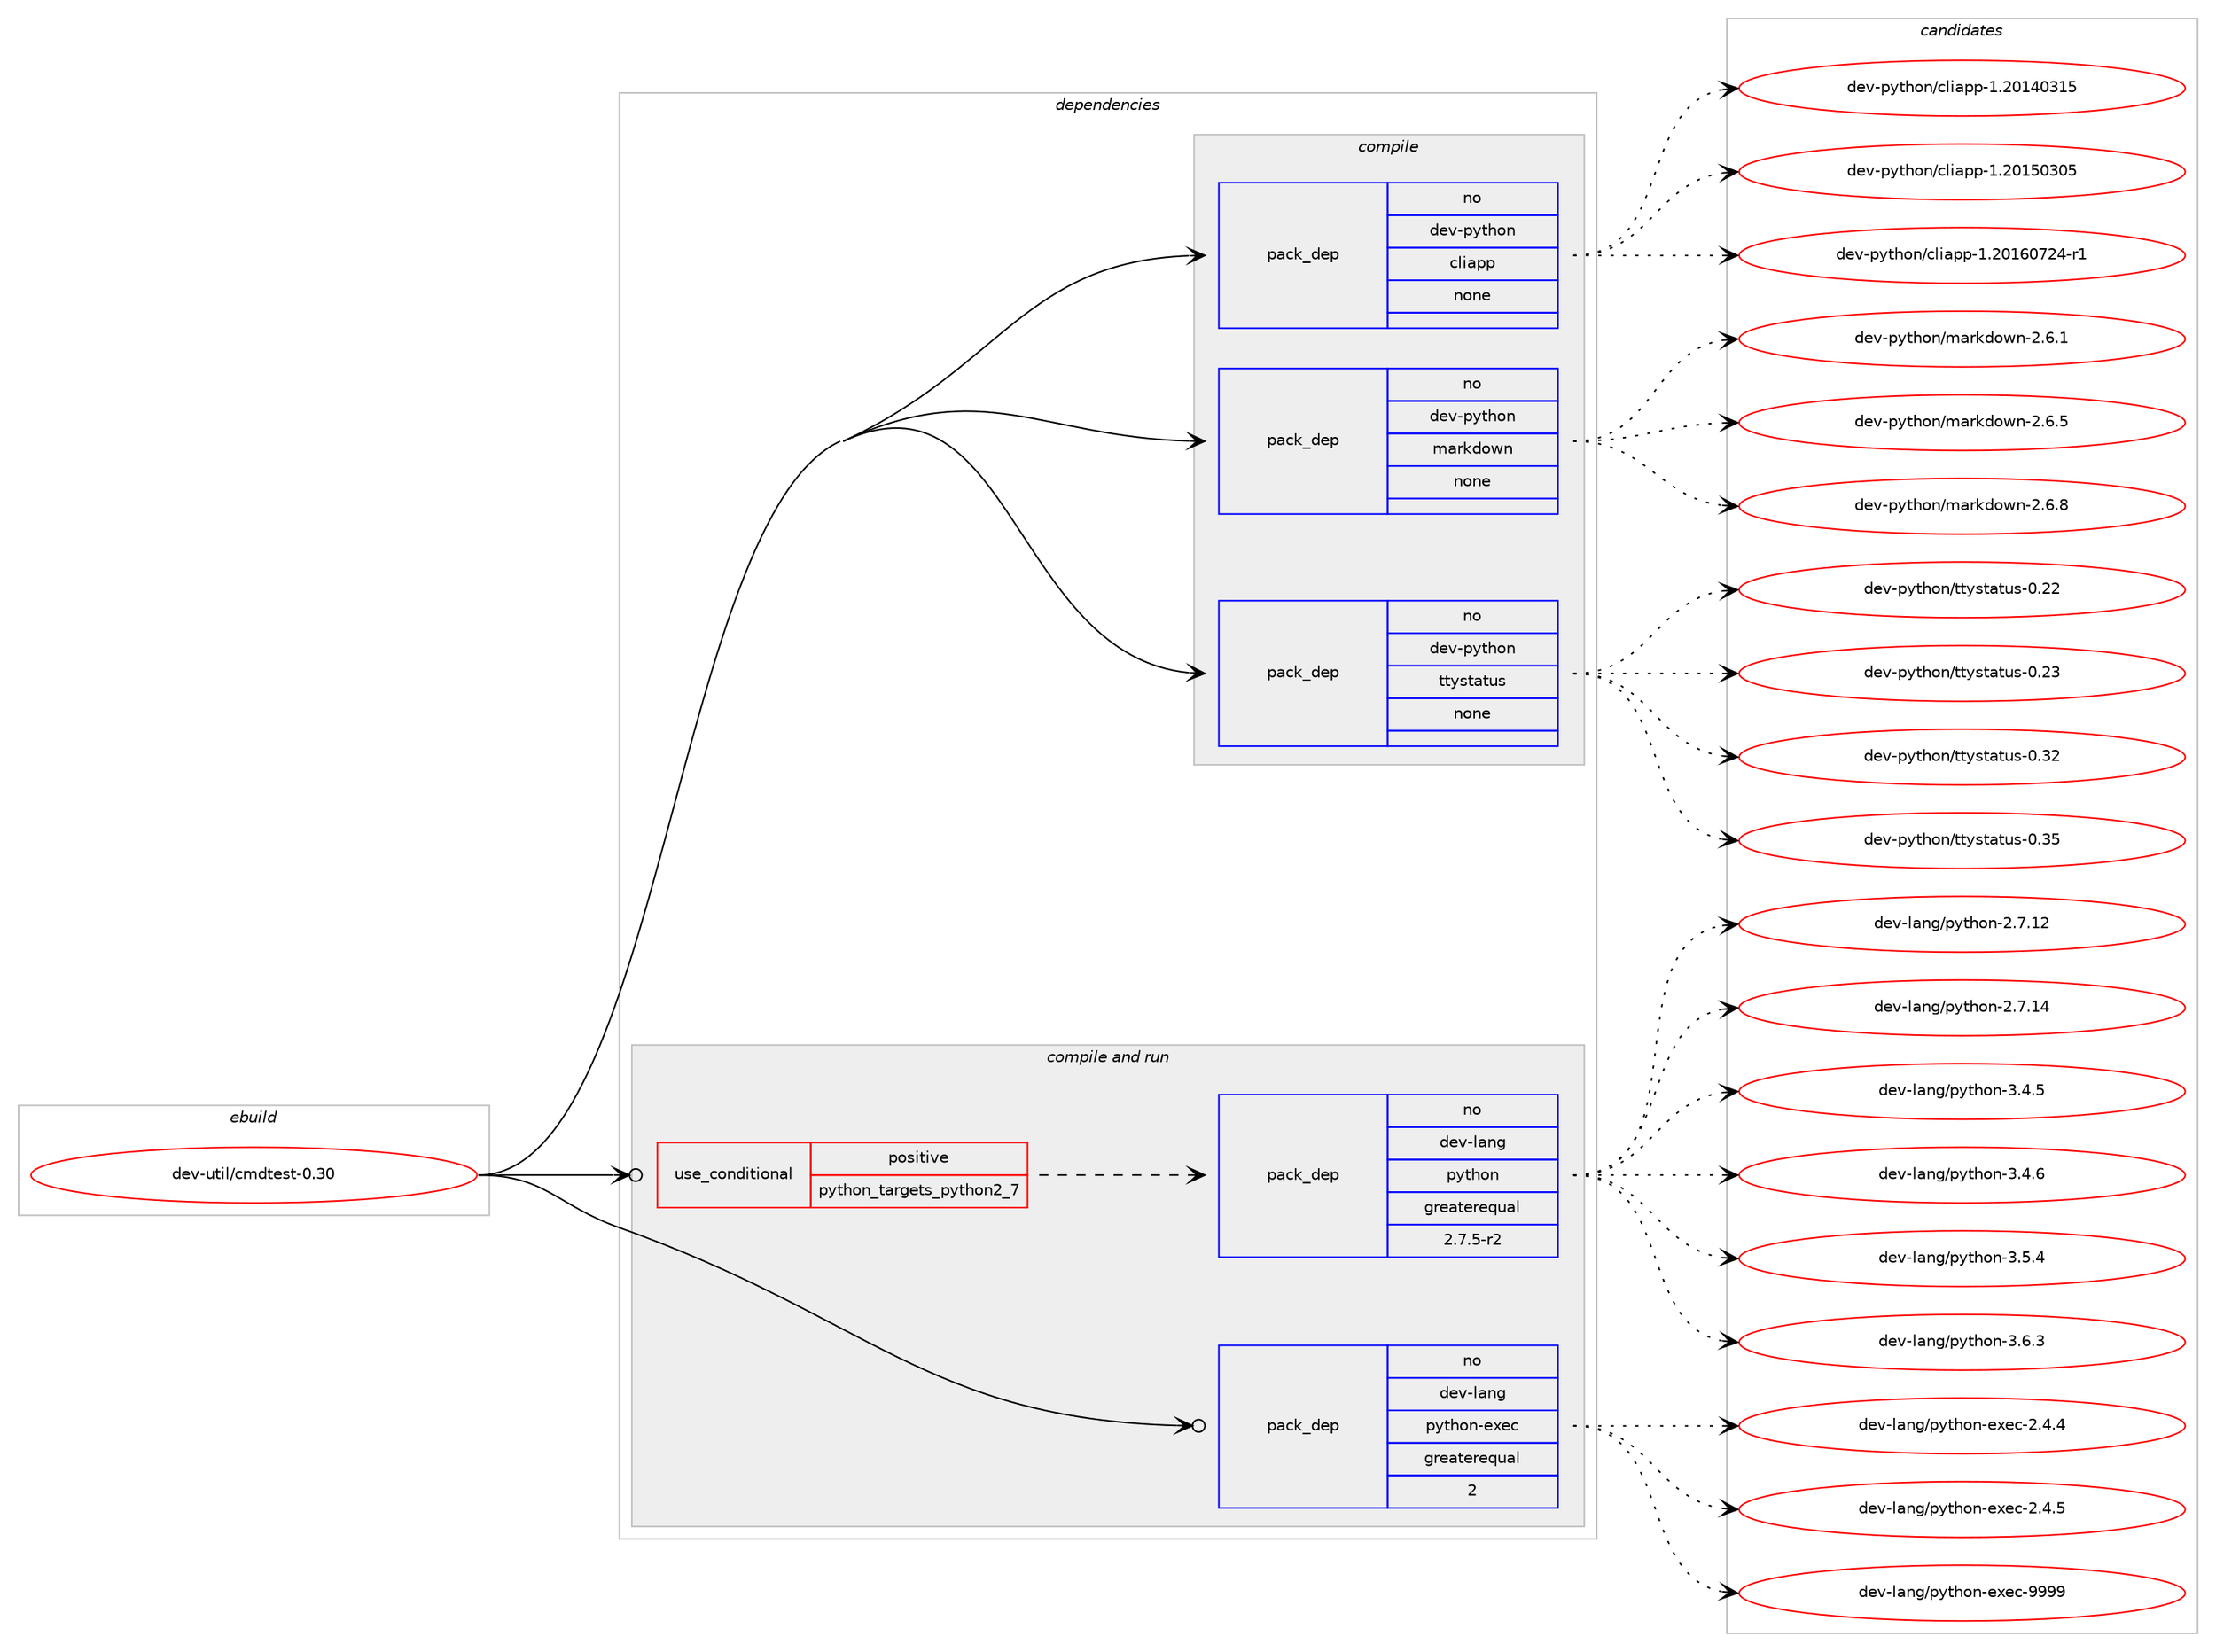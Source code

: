 digraph prolog {

# *************
# Graph options
# *************

newrank=true;
concentrate=true;
compound=true;
graph [rankdir=LR,fontname=Helvetica,fontsize=10,ranksep=1.5];#, ranksep=2.5, nodesep=0.2];
edge  [arrowhead=vee];
node  [fontname=Helvetica,fontsize=10];

# **********
# The ebuild
# **********

subgraph cluster_leftcol {
color=gray;
rank=same;
label=<<i>ebuild</i>>;
id [label="dev-util/cmdtest-0.30", color=red, width=4, href="../dev-util/cmdtest-0.30.svg"];
}

# ****************
# The dependencies
# ****************

subgraph cluster_midcol {
color=gray;
label=<<i>dependencies</i>>;
subgraph cluster_compile {
fillcolor="#eeeeee";
style=filled;
label=<<i>compile</i>>;
subgraph pack201474 {
dependency283262 [label=<<TABLE BORDER="0" CELLBORDER="1" CELLSPACING="0" CELLPADDING="4" WIDTH="220"><TR><TD ROWSPAN="6" CELLPADDING="30">pack_dep</TD></TR><TR><TD WIDTH="110">no</TD></TR><TR><TD>dev-python</TD></TR><TR><TD>cliapp</TD></TR><TR><TD>none</TD></TR><TR><TD></TD></TR></TABLE>>, shape=none, color=blue];
}
id:e -> dependency283262:w [weight=20,style="solid",arrowhead="vee"];
subgraph pack201475 {
dependency283263 [label=<<TABLE BORDER="0" CELLBORDER="1" CELLSPACING="0" CELLPADDING="4" WIDTH="220"><TR><TD ROWSPAN="6" CELLPADDING="30">pack_dep</TD></TR><TR><TD WIDTH="110">no</TD></TR><TR><TD>dev-python</TD></TR><TR><TD>markdown</TD></TR><TR><TD>none</TD></TR><TR><TD></TD></TR></TABLE>>, shape=none, color=blue];
}
id:e -> dependency283263:w [weight=20,style="solid",arrowhead="vee"];
subgraph pack201476 {
dependency283264 [label=<<TABLE BORDER="0" CELLBORDER="1" CELLSPACING="0" CELLPADDING="4" WIDTH="220"><TR><TD ROWSPAN="6" CELLPADDING="30">pack_dep</TD></TR><TR><TD WIDTH="110">no</TD></TR><TR><TD>dev-python</TD></TR><TR><TD>ttystatus</TD></TR><TR><TD>none</TD></TR><TR><TD></TD></TR></TABLE>>, shape=none, color=blue];
}
id:e -> dependency283264:w [weight=20,style="solid",arrowhead="vee"];
}
subgraph cluster_compileandrun {
fillcolor="#eeeeee";
style=filled;
label=<<i>compile and run</i>>;
subgraph cond77580 {
dependency283265 [label=<<TABLE BORDER="0" CELLBORDER="1" CELLSPACING="0" CELLPADDING="4"><TR><TD ROWSPAN="3" CELLPADDING="10">use_conditional</TD></TR><TR><TD>positive</TD></TR><TR><TD>python_targets_python2_7</TD></TR></TABLE>>, shape=none, color=red];
subgraph pack201477 {
dependency283266 [label=<<TABLE BORDER="0" CELLBORDER="1" CELLSPACING="0" CELLPADDING="4" WIDTH="220"><TR><TD ROWSPAN="6" CELLPADDING="30">pack_dep</TD></TR><TR><TD WIDTH="110">no</TD></TR><TR><TD>dev-lang</TD></TR><TR><TD>python</TD></TR><TR><TD>greaterequal</TD></TR><TR><TD>2.7.5-r2</TD></TR></TABLE>>, shape=none, color=blue];
}
dependency283265:e -> dependency283266:w [weight=20,style="dashed",arrowhead="vee"];
}
id:e -> dependency283265:w [weight=20,style="solid",arrowhead="odotvee"];
subgraph pack201478 {
dependency283267 [label=<<TABLE BORDER="0" CELLBORDER="1" CELLSPACING="0" CELLPADDING="4" WIDTH="220"><TR><TD ROWSPAN="6" CELLPADDING="30">pack_dep</TD></TR><TR><TD WIDTH="110">no</TD></TR><TR><TD>dev-lang</TD></TR><TR><TD>python-exec</TD></TR><TR><TD>greaterequal</TD></TR><TR><TD>2</TD></TR></TABLE>>, shape=none, color=blue];
}
id:e -> dependency283267:w [weight=20,style="solid",arrowhead="odotvee"];
}
subgraph cluster_run {
fillcolor="#eeeeee";
style=filled;
label=<<i>run</i>>;
}
}

# **************
# The candidates
# **************

subgraph cluster_choices {
rank=same;
color=gray;
label=<<i>candidates</i>>;

subgraph choice201474 {
color=black;
nodesep=1;
choice100101118451121211161041111104799108105971121124549465048495248514953 [label="dev-python/cliapp-1.20140315", color=red, width=4,href="../dev-python/cliapp-1.20140315.svg"];
choice100101118451121211161041111104799108105971121124549465048495348514853 [label="dev-python/cliapp-1.20150305", color=red, width=4,href="../dev-python/cliapp-1.20150305.svg"];
choice1001011184511212111610411111047991081059711211245494650484954485550524511449 [label="dev-python/cliapp-1.20160724-r1", color=red, width=4,href="../dev-python/cliapp-1.20160724-r1.svg"];
dependency283262:e -> choice100101118451121211161041111104799108105971121124549465048495248514953:w [style=dotted,weight="100"];
dependency283262:e -> choice100101118451121211161041111104799108105971121124549465048495348514853:w [style=dotted,weight="100"];
dependency283262:e -> choice1001011184511212111610411111047991081059711211245494650484954485550524511449:w [style=dotted,weight="100"];
}
subgraph choice201475 {
color=black;
nodesep=1;
choice100101118451121211161041111104710997114107100111119110455046544649 [label="dev-python/markdown-2.6.1", color=red, width=4,href="../dev-python/markdown-2.6.1.svg"];
choice100101118451121211161041111104710997114107100111119110455046544653 [label="dev-python/markdown-2.6.5", color=red, width=4,href="../dev-python/markdown-2.6.5.svg"];
choice100101118451121211161041111104710997114107100111119110455046544656 [label="dev-python/markdown-2.6.8", color=red, width=4,href="../dev-python/markdown-2.6.8.svg"];
dependency283263:e -> choice100101118451121211161041111104710997114107100111119110455046544649:w [style=dotted,weight="100"];
dependency283263:e -> choice100101118451121211161041111104710997114107100111119110455046544653:w [style=dotted,weight="100"];
dependency283263:e -> choice100101118451121211161041111104710997114107100111119110455046544656:w [style=dotted,weight="100"];
}
subgraph choice201476 {
color=black;
nodesep=1;
choice1001011184511212111610411111047116116121115116971161171154548465050 [label="dev-python/ttystatus-0.22", color=red, width=4,href="../dev-python/ttystatus-0.22.svg"];
choice1001011184511212111610411111047116116121115116971161171154548465051 [label="dev-python/ttystatus-0.23", color=red, width=4,href="../dev-python/ttystatus-0.23.svg"];
choice1001011184511212111610411111047116116121115116971161171154548465150 [label="dev-python/ttystatus-0.32", color=red, width=4,href="../dev-python/ttystatus-0.32.svg"];
choice1001011184511212111610411111047116116121115116971161171154548465153 [label="dev-python/ttystatus-0.35", color=red, width=4,href="../dev-python/ttystatus-0.35.svg"];
dependency283264:e -> choice1001011184511212111610411111047116116121115116971161171154548465050:w [style=dotted,weight="100"];
dependency283264:e -> choice1001011184511212111610411111047116116121115116971161171154548465051:w [style=dotted,weight="100"];
dependency283264:e -> choice1001011184511212111610411111047116116121115116971161171154548465150:w [style=dotted,weight="100"];
dependency283264:e -> choice1001011184511212111610411111047116116121115116971161171154548465153:w [style=dotted,weight="100"];
}
subgraph choice201477 {
color=black;
nodesep=1;
choice10010111845108971101034711212111610411111045504655464950 [label="dev-lang/python-2.7.12", color=red, width=4,href="../dev-lang/python-2.7.12.svg"];
choice10010111845108971101034711212111610411111045504655464952 [label="dev-lang/python-2.7.14", color=red, width=4,href="../dev-lang/python-2.7.14.svg"];
choice100101118451089711010347112121116104111110455146524653 [label="dev-lang/python-3.4.5", color=red, width=4,href="../dev-lang/python-3.4.5.svg"];
choice100101118451089711010347112121116104111110455146524654 [label="dev-lang/python-3.4.6", color=red, width=4,href="../dev-lang/python-3.4.6.svg"];
choice100101118451089711010347112121116104111110455146534652 [label="dev-lang/python-3.5.4", color=red, width=4,href="../dev-lang/python-3.5.4.svg"];
choice100101118451089711010347112121116104111110455146544651 [label="dev-lang/python-3.6.3", color=red, width=4,href="../dev-lang/python-3.6.3.svg"];
dependency283266:e -> choice10010111845108971101034711212111610411111045504655464950:w [style=dotted,weight="100"];
dependency283266:e -> choice10010111845108971101034711212111610411111045504655464952:w [style=dotted,weight="100"];
dependency283266:e -> choice100101118451089711010347112121116104111110455146524653:w [style=dotted,weight="100"];
dependency283266:e -> choice100101118451089711010347112121116104111110455146524654:w [style=dotted,weight="100"];
dependency283266:e -> choice100101118451089711010347112121116104111110455146534652:w [style=dotted,weight="100"];
dependency283266:e -> choice100101118451089711010347112121116104111110455146544651:w [style=dotted,weight="100"];
}
subgraph choice201478 {
color=black;
nodesep=1;
choice1001011184510897110103471121211161041111104510112010199455046524652 [label="dev-lang/python-exec-2.4.4", color=red, width=4,href="../dev-lang/python-exec-2.4.4.svg"];
choice1001011184510897110103471121211161041111104510112010199455046524653 [label="dev-lang/python-exec-2.4.5", color=red, width=4,href="../dev-lang/python-exec-2.4.5.svg"];
choice10010111845108971101034711212111610411111045101120101994557575757 [label="dev-lang/python-exec-9999", color=red, width=4,href="../dev-lang/python-exec-9999.svg"];
dependency283267:e -> choice1001011184510897110103471121211161041111104510112010199455046524652:w [style=dotted,weight="100"];
dependency283267:e -> choice1001011184510897110103471121211161041111104510112010199455046524653:w [style=dotted,weight="100"];
dependency283267:e -> choice10010111845108971101034711212111610411111045101120101994557575757:w [style=dotted,weight="100"];
}
}

}
